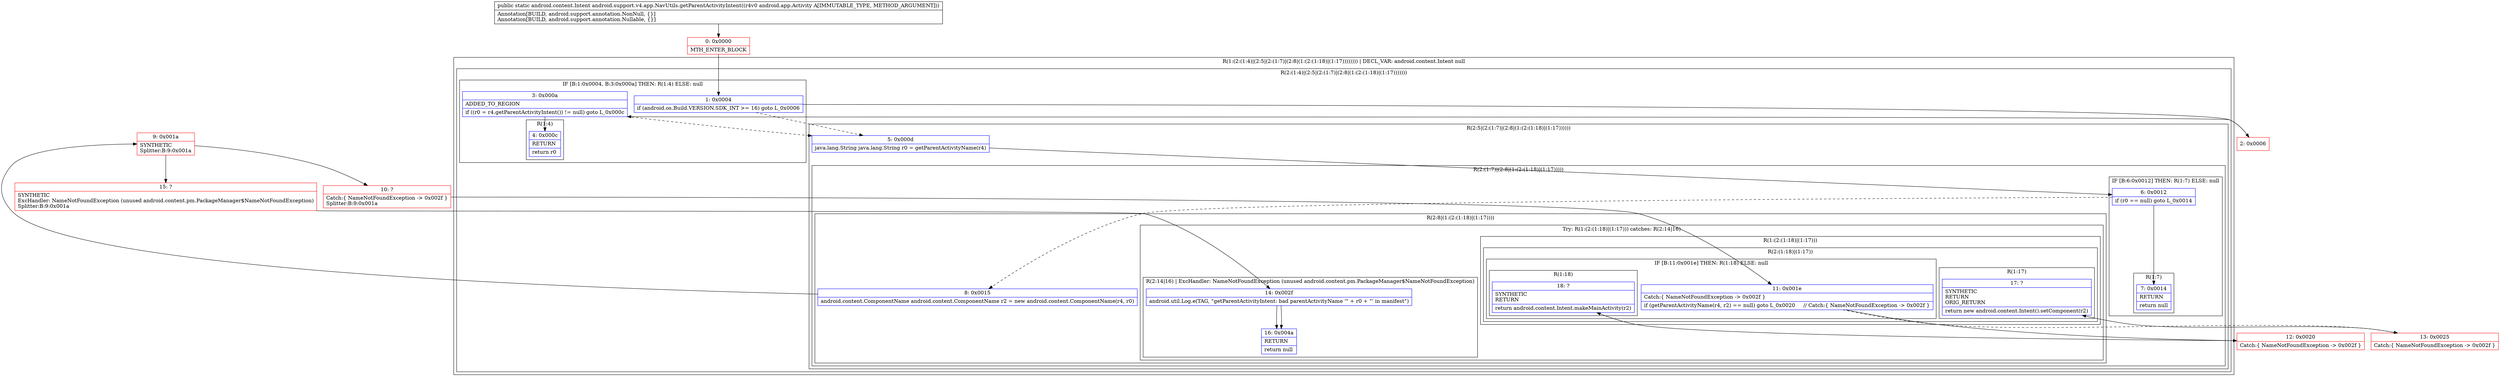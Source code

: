digraph "CFG forandroid.support.v4.app.NavUtils.getParentActivityIntent(Landroid\/app\/Activity;)Landroid\/content\/Intent;" {
subgraph cluster_Region_163707758 {
label = "R(1:(2:(1:4)|(2:5|(2:(1:7)|(2:8|(1:(2:(1:18)|(1:17)))))))) | DECL_VAR: android.content.Intent null\l";
node [shape=record,color=blue];
subgraph cluster_Region_2002669630 {
label = "R(2:(1:4)|(2:5|(2:(1:7)|(2:8|(1:(2:(1:18)|(1:17)))))))";
node [shape=record,color=blue];
subgraph cluster_IfRegion_573337548 {
label = "IF [B:1:0x0004, B:3:0x000a] THEN: R(1:4) ELSE: null";
node [shape=record,color=blue];
Node_1 [shape=record,label="{1\:\ 0x0004|if (android.os.Build.VERSION.SDK_INT \>= 16) goto L_0x0006\l}"];
Node_3 [shape=record,label="{3\:\ 0x000a|ADDED_TO_REGION\l|if ((r0 = r4.getParentActivityIntent()) != null) goto L_0x000c\l}"];
subgraph cluster_Region_1696650601 {
label = "R(1:4)";
node [shape=record,color=blue];
Node_4 [shape=record,label="{4\:\ 0x000c|RETURN\l|return r0\l}"];
}
}
subgraph cluster_Region_839391401 {
label = "R(2:5|(2:(1:7)|(2:8|(1:(2:(1:18)|(1:17))))))";
node [shape=record,color=blue];
Node_5 [shape=record,label="{5\:\ 0x000d|java.lang.String java.lang.String r0 = getParentActivityName(r4)\l}"];
subgraph cluster_Region_1664899112 {
label = "R(2:(1:7)|(2:8|(1:(2:(1:18)|(1:17)))))";
node [shape=record,color=blue];
subgraph cluster_IfRegion_1706673832 {
label = "IF [B:6:0x0012] THEN: R(1:7) ELSE: null";
node [shape=record,color=blue];
Node_6 [shape=record,label="{6\:\ 0x0012|if (r0 == null) goto L_0x0014\l}"];
subgraph cluster_Region_1717976017 {
label = "R(1:7)";
node [shape=record,color=blue];
Node_7 [shape=record,label="{7\:\ 0x0014|RETURN\l|return null\l}"];
}
}
subgraph cluster_Region_1572446616 {
label = "R(2:8|(1:(2:(1:18)|(1:17))))";
node [shape=record,color=blue];
Node_8 [shape=record,label="{8\:\ 0x0015|android.content.ComponentName android.content.ComponentName r2 = new android.content.ComponentName(r4, r0)\l}"];
subgraph cluster_TryCatchRegion_670395102 {
label = "Try: R(1:(2:(1:18)|(1:17))) catches: R(2:14|16)";
node [shape=record,color=blue];
subgraph cluster_Region_1151166676 {
label = "R(1:(2:(1:18)|(1:17)))";
node [shape=record,color=blue];
subgraph cluster_Region_1164019063 {
label = "R(2:(1:18)|(1:17))";
node [shape=record,color=blue];
subgraph cluster_IfRegion_1667730910 {
label = "IF [B:11:0x001e] THEN: R(1:18) ELSE: null";
node [shape=record,color=blue];
Node_11 [shape=record,label="{11\:\ 0x001e|Catch:\{ NameNotFoundException \-\> 0x002f \}\l|if (getParentActivityName(r4, r2) == null) goto L_0x0020     \/\/ Catch:\{ NameNotFoundException \-\> 0x002f \}\l}"];
subgraph cluster_Region_1220578204 {
label = "R(1:18)";
node [shape=record,color=blue];
Node_18 [shape=record,label="{18\:\ ?|SYNTHETIC\lRETURN\l|return android.content.Intent.makeMainActivity(r2)\l}"];
}
}
subgraph cluster_Region_1491424893 {
label = "R(1:17)";
node [shape=record,color=blue];
Node_17 [shape=record,label="{17\:\ ?|SYNTHETIC\lRETURN\lORIG_RETURN\l|return new android.content.Intent().setComponent(r2)\l}"];
}
}
}
subgraph cluster_Region_299373084 {
label = "R(2:14|16) | ExcHandler: NameNotFoundException (unused android.content.pm.PackageManager$NameNotFoundException)\l";
node [shape=record,color=blue];
Node_14 [shape=record,label="{14\:\ 0x002f|android.util.Log.e(TAG, \"getParentActivityIntent: bad parentActivityName '\" + r0 + \"' in manifest\")\l}"];
Node_16 [shape=record,label="{16\:\ 0x004a|RETURN\l|return null\l}"];
}
}
}
}
}
}
}
subgraph cluster_Region_299373084 {
label = "R(2:14|16) | ExcHandler: NameNotFoundException (unused android.content.pm.PackageManager$NameNotFoundException)\l";
node [shape=record,color=blue];
Node_14 [shape=record,label="{14\:\ 0x002f|android.util.Log.e(TAG, \"getParentActivityIntent: bad parentActivityName '\" + r0 + \"' in manifest\")\l}"];
Node_16 [shape=record,label="{16\:\ 0x004a|RETURN\l|return null\l}"];
}
Node_0 [shape=record,color=red,label="{0\:\ 0x0000|MTH_ENTER_BLOCK\l}"];
Node_2 [shape=record,color=red,label="{2\:\ 0x0006}"];
Node_9 [shape=record,color=red,label="{9\:\ 0x001a|SYNTHETIC\lSplitter:B:9:0x001a\l}"];
Node_10 [shape=record,color=red,label="{10\:\ ?|Catch:\{ NameNotFoundException \-\> 0x002f \}\lSplitter:B:9:0x001a\l}"];
Node_12 [shape=record,color=red,label="{12\:\ 0x0020|Catch:\{ NameNotFoundException \-\> 0x002f \}\l}"];
Node_13 [shape=record,color=red,label="{13\:\ 0x0025|Catch:\{ NameNotFoundException \-\> 0x002f \}\l}"];
Node_15 [shape=record,color=red,label="{15\:\ ?|SYNTHETIC\lExcHandler: NameNotFoundException (unused android.content.pm.PackageManager$NameNotFoundException)\lSplitter:B:9:0x001a\l}"];
MethodNode[shape=record,label="{public static android.content.Intent android.support.v4.app.NavUtils.getParentActivityIntent((r4v0 android.app.Activity A[IMMUTABLE_TYPE, METHOD_ARGUMENT]))  | Annotation[BUILD, android.support.annotation.NonNull, \{\}]\lAnnotation[BUILD, android.support.annotation.Nullable, \{\}]\l}"];
MethodNode -> Node_0;
Node_1 -> Node_2;
Node_1 -> Node_5[style=dashed];
Node_3 -> Node_4;
Node_3 -> Node_5[style=dashed];
Node_5 -> Node_6;
Node_6 -> Node_7;
Node_6 -> Node_8[style=dashed];
Node_8 -> Node_9;
Node_11 -> Node_12;
Node_11 -> Node_13[style=dashed];
Node_14 -> Node_16;
Node_14 -> Node_16;
Node_0 -> Node_1;
Node_2 -> Node_3;
Node_9 -> Node_10;
Node_9 -> Node_15;
Node_10 -> Node_11;
Node_12 -> Node_18;
Node_13 -> Node_17;
Node_15 -> Node_14;
}

